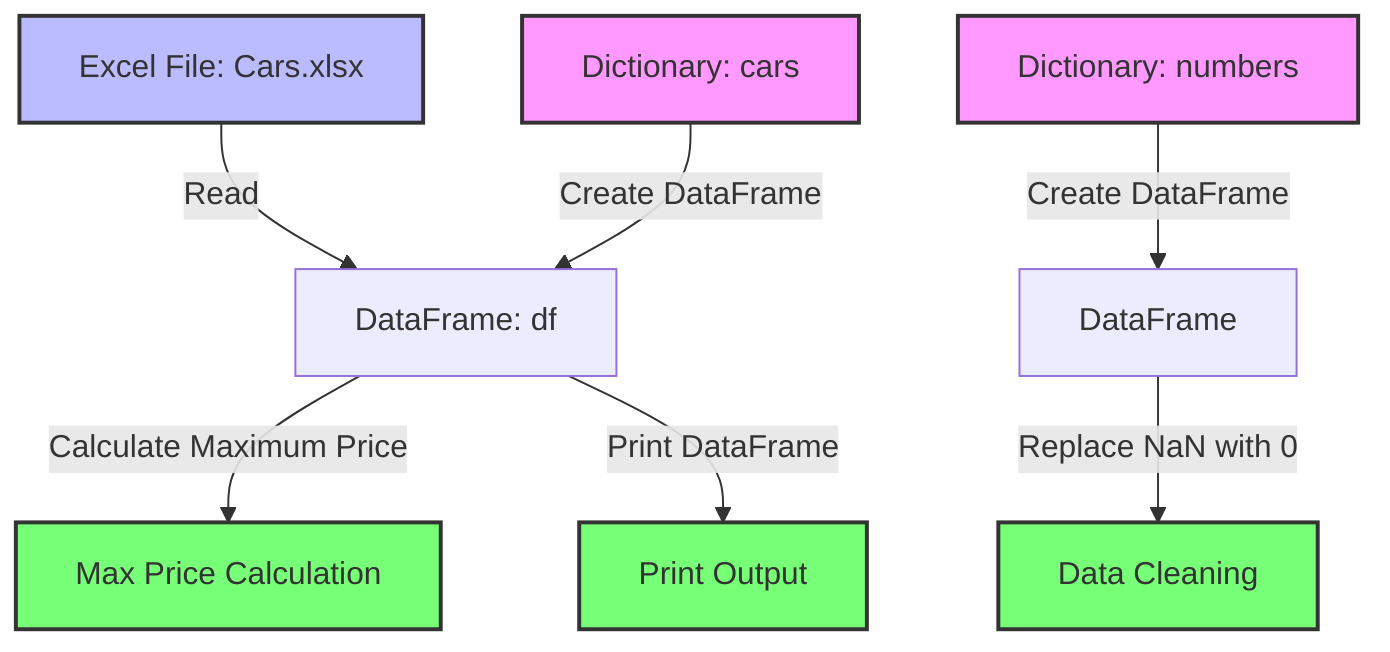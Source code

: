 flowchart TD
    %% Data Source
    A[Excel File: Cars.xlsx] -->|Read| B[DataFrame: df]
    A[Excel File: Cars.xlsx]:::data_src

    %% Cars Dictionary
    C[Dictionary: cars] -->|Create DataFrame| B[DataFrame: df]
    C[Dictionary: cars]:::data_var

    %% Usage of df
    B -->|Calculate Maximum Price| D[Max Price Calculation]
    D:::process

    B -->|Print DataFrame| E[Print Output]
    E:::process

    %% Numbers Dictionary 
    F[Dictionary: numbers] -->|Create DataFrame| G[DataFrame]
    F[Dictionary: numbers]:::data_var

    %% Handling NaN
    G -->|Replace NaN with 0| H[Data Cleaning]
    H:::process

    classDef data_var fill:#f9f,stroke:#333,stroke-width:2px;
    classDef data_src fill:#bbf,stroke:#333,stroke-width:2px;
    classDef process fill:#7f7,stroke:#333,stroke-width:2px;